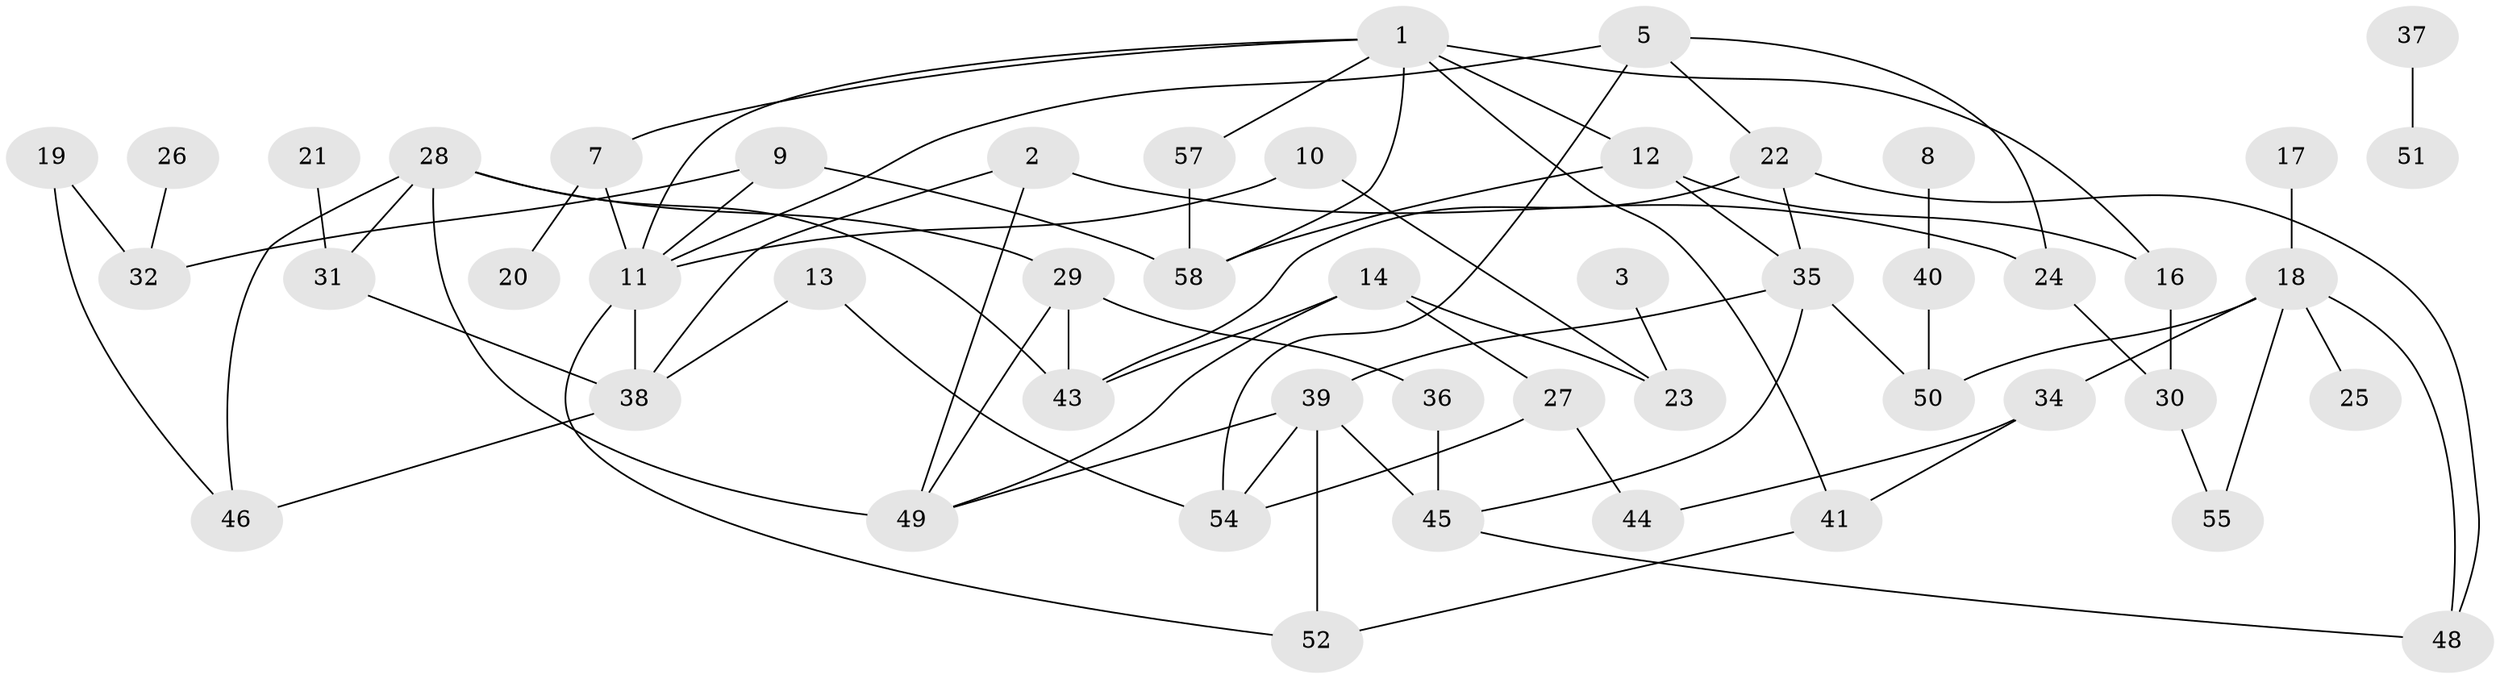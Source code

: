// original degree distribution, {1: 0.21951219512195122, 7: 0.024390243902439025, 2: 0.2682926829268293, 4: 0.13414634146341464, 0: 0.07317073170731707, 3: 0.1951219512195122, 5: 0.04878048780487805, 6: 0.036585365853658534}
// Generated by graph-tools (version 1.1) at 2025/35/03/04/25 23:35:49]
// undirected, 50 vertices, 77 edges
graph export_dot {
  node [color=gray90,style=filled];
  1;
  2;
  3;
  5;
  7;
  8;
  9;
  10;
  11;
  12;
  13;
  14;
  16;
  17;
  18;
  19;
  20;
  21;
  22;
  23;
  24;
  25;
  26;
  27;
  28;
  29;
  30;
  31;
  32;
  34;
  35;
  36;
  37;
  38;
  39;
  40;
  41;
  43;
  44;
  45;
  46;
  48;
  49;
  50;
  51;
  52;
  54;
  55;
  57;
  58;
  1 -- 7 [weight=1.0];
  1 -- 11 [weight=1.0];
  1 -- 12 [weight=1.0];
  1 -- 16 [weight=1.0];
  1 -- 41 [weight=1.0];
  1 -- 57 [weight=1.0];
  1 -- 58 [weight=1.0];
  2 -- 24 [weight=2.0];
  2 -- 38 [weight=1.0];
  2 -- 49 [weight=1.0];
  3 -- 23 [weight=1.0];
  5 -- 11 [weight=1.0];
  5 -- 22 [weight=1.0];
  5 -- 24 [weight=1.0];
  5 -- 54 [weight=1.0];
  7 -- 11 [weight=1.0];
  7 -- 20 [weight=1.0];
  8 -- 40 [weight=1.0];
  9 -- 11 [weight=1.0];
  9 -- 32 [weight=1.0];
  9 -- 58 [weight=1.0];
  10 -- 11 [weight=1.0];
  10 -- 23 [weight=1.0];
  11 -- 38 [weight=1.0];
  11 -- 52 [weight=1.0];
  12 -- 16 [weight=1.0];
  12 -- 35 [weight=1.0];
  12 -- 58 [weight=1.0];
  13 -- 38 [weight=1.0];
  13 -- 54 [weight=1.0];
  14 -- 23 [weight=1.0];
  14 -- 27 [weight=1.0];
  14 -- 43 [weight=1.0];
  14 -- 49 [weight=1.0];
  16 -- 30 [weight=1.0];
  17 -- 18 [weight=1.0];
  18 -- 25 [weight=1.0];
  18 -- 34 [weight=1.0];
  18 -- 48 [weight=1.0];
  18 -- 50 [weight=1.0];
  18 -- 55 [weight=1.0];
  19 -- 32 [weight=1.0];
  19 -- 46 [weight=1.0];
  21 -- 31 [weight=1.0];
  22 -- 35 [weight=1.0];
  22 -- 43 [weight=1.0];
  22 -- 48 [weight=1.0];
  24 -- 30 [weight=1.0];
  26 -- 32 [weight=1.0];
  27 -- 44 [weight=1.0];
  27 -- 54 [weight=1.0];
  28 -- 29 [weight=1.0];
  28 -- 31 [weight=1.0];
  28 -- 43 [weight=1.0];
  28 -- 46 [weight=1.0];
  28 -- 49 [weight=1.0];
  29 -- 36 [weight=1.0];
  29 -- 43 [weight=1.0];
  29 -- 49 [weight=1.0];
  30 -- 55 [weight=1.0];
  31 -- 38 [weight=1.0];
  34 -- 41 [weight=1.0];
  34 -- 44 [weight=1.0];
  35 -- 39 [weight=1.0];
  35 -- 45 [weight=1.0];
  35 -- 50 [weight=1.0];
  36 -- 45 [weight=1.0];
  37 -- 51 [weight=1.0];
  38 -- 46 [weight=1.0];
  39 -- 45 [weight=2.0];
  39 -- 49 [weight=1.0];
  39 -- 52 [weight=1.0];
  39 -- 54 [weight=1.0];
  40 -- 50 [weight=1.0];
  41 -- 52 [weight=1.0];
  45 -- 48 [weight=1.0];
  57 -- 58 [weight=1.0];
}
